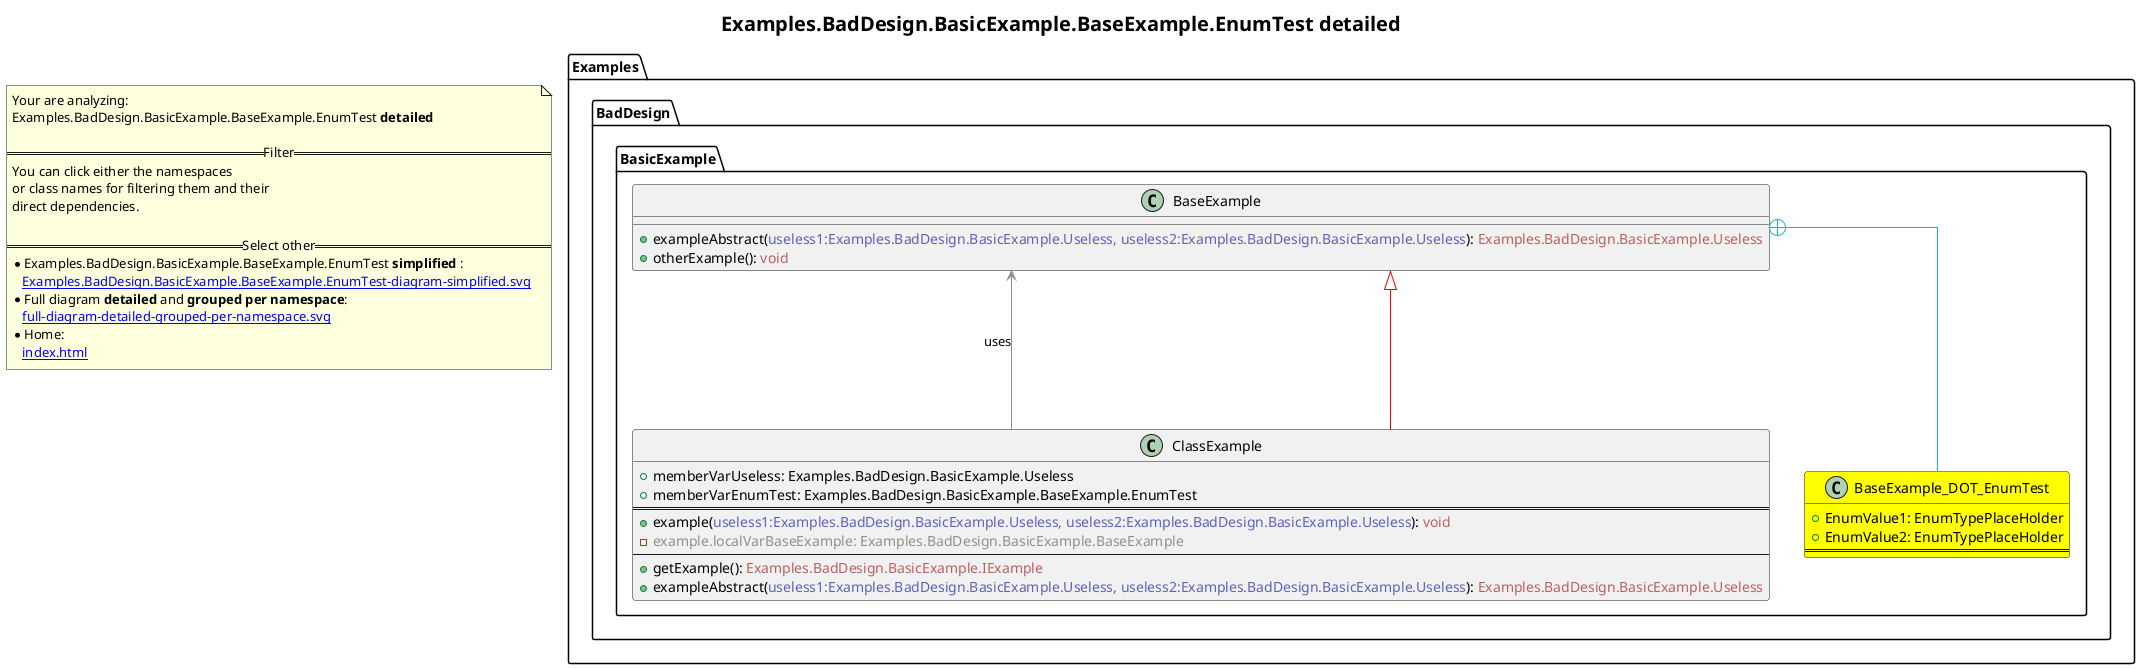 @startuml
skinparam linetype ortho
title <size:20>Examples.BadDesign.BasicExample.BaseExample.EnumTest **detailed** </size>
note "Your are analyzing:\nExamples.BadDesign.BasicExample.BaseExample.EnumTest **detailed** \n\n==Filter==\nYou can click either the namespaces \nor class names for filtering them and their\ndirect dependencies.\n\n==Select other==\n* Examples.BadDesign.BasicExample.BaseExample.EnumTest **simplified** :\n   [[Examples.BadDesign.BasicExample.BaseExample.EnumTest-diagram-simplified.svg]]\n* Full diagram **detailed** and **grouped per namespace**:\n   [[full-diagram-detailed-grouped-per-namespace.svg]]\n* Home:\n   [[index.html]]" as FloatingNote
    class Examples.BadDesign.BasicExample.BaseExample_DOT_EnumTest [[Examples.BadDesign.BasicExample.BaseExample.EnumTest-diagram-detailed.svg]] #yellow {
      + EnumValue1: EnumTypePlaceHolder
      + EnumValue2: EnumTypePlaceHolder
==
    }
    class Examples.BadDesign.BasicExample.ClassExample [[Examples.BadDesign.BasicExample.ClassExample-diagram-detailed.svg]]  {
      + memberVarUseless: Examples.BadDesign.BasicExample.Useless
      + memberVarEnumTest: Examples.BadDesign.BasicExample.BaseExample.EnumTest
==
      + example(<font color="6060BB">useless1:Examples.BadDesign.BasicExample.Useless, useless2:Examples.BadDesign.BasicExample.Useless</font>): <font color="BB6060">void</font>
      - <font color="909090">example.localVarBaseExample: Examples.BadDesign.BasicExample.BaseExample</font>
--
      + getExample(<font color="6060BB"></font>): <font color="BB6060">Examples.BadDesign.BasicExample.IExample</font>
      + exampleAbstract(<font color="6060BB">useless1:Examples.BadDesign.BasicExample.Useless, useless2:Examples.BadDesign.BasicExample.Useless</font>): <font color="BB6060">Examples.BadDesign.BasicExample.Useless</font>
    }
    class Examples.BadDesign.BasicExample.BaseExample [[Examples.BadDesign.BasicExample.BaseExample-diagram-detailed.svg]]  {
      + exampleAbstract(<font color="6060BB">useless1:Examples.BadDesign.BasicExample.Useless, useless2:Examples.BadDesign.BasicExample.Useless</font>): <font color="BB6060">Examples.BadDesign.BasicExample.Useless</font>
      + otherExample(<font color="6060BB"></font>): <font color="BB6060">void</font>
    }
 ' *************************************** 
 ' *************************************** 
 ' *************************************** 
' Class relations extracted from namespace:
' Examples.BadDesign.BasicExample
Examples.BadDesign.BasicExample.BaseExample <|-[#red]- Examples.BadDesign.BasicExample.ClassExample
Examples.BadDesign.BasicExample.ClassExample *-[#10BB10]- Examples.BadDesign.BasicExample.BaseExample.EnumTest 
Examples.BadDesign.BasicExample.ClassExample -[#909090]-> Examples.BadDesign.BasicExample.BaseExample  : uses 
Examples.BadDesign.BasicExample.BaseExample +-[#10BBBB]- Examples.BadDesign.BasicExample.BaseExample_DOT_EnumTest 
@enduml